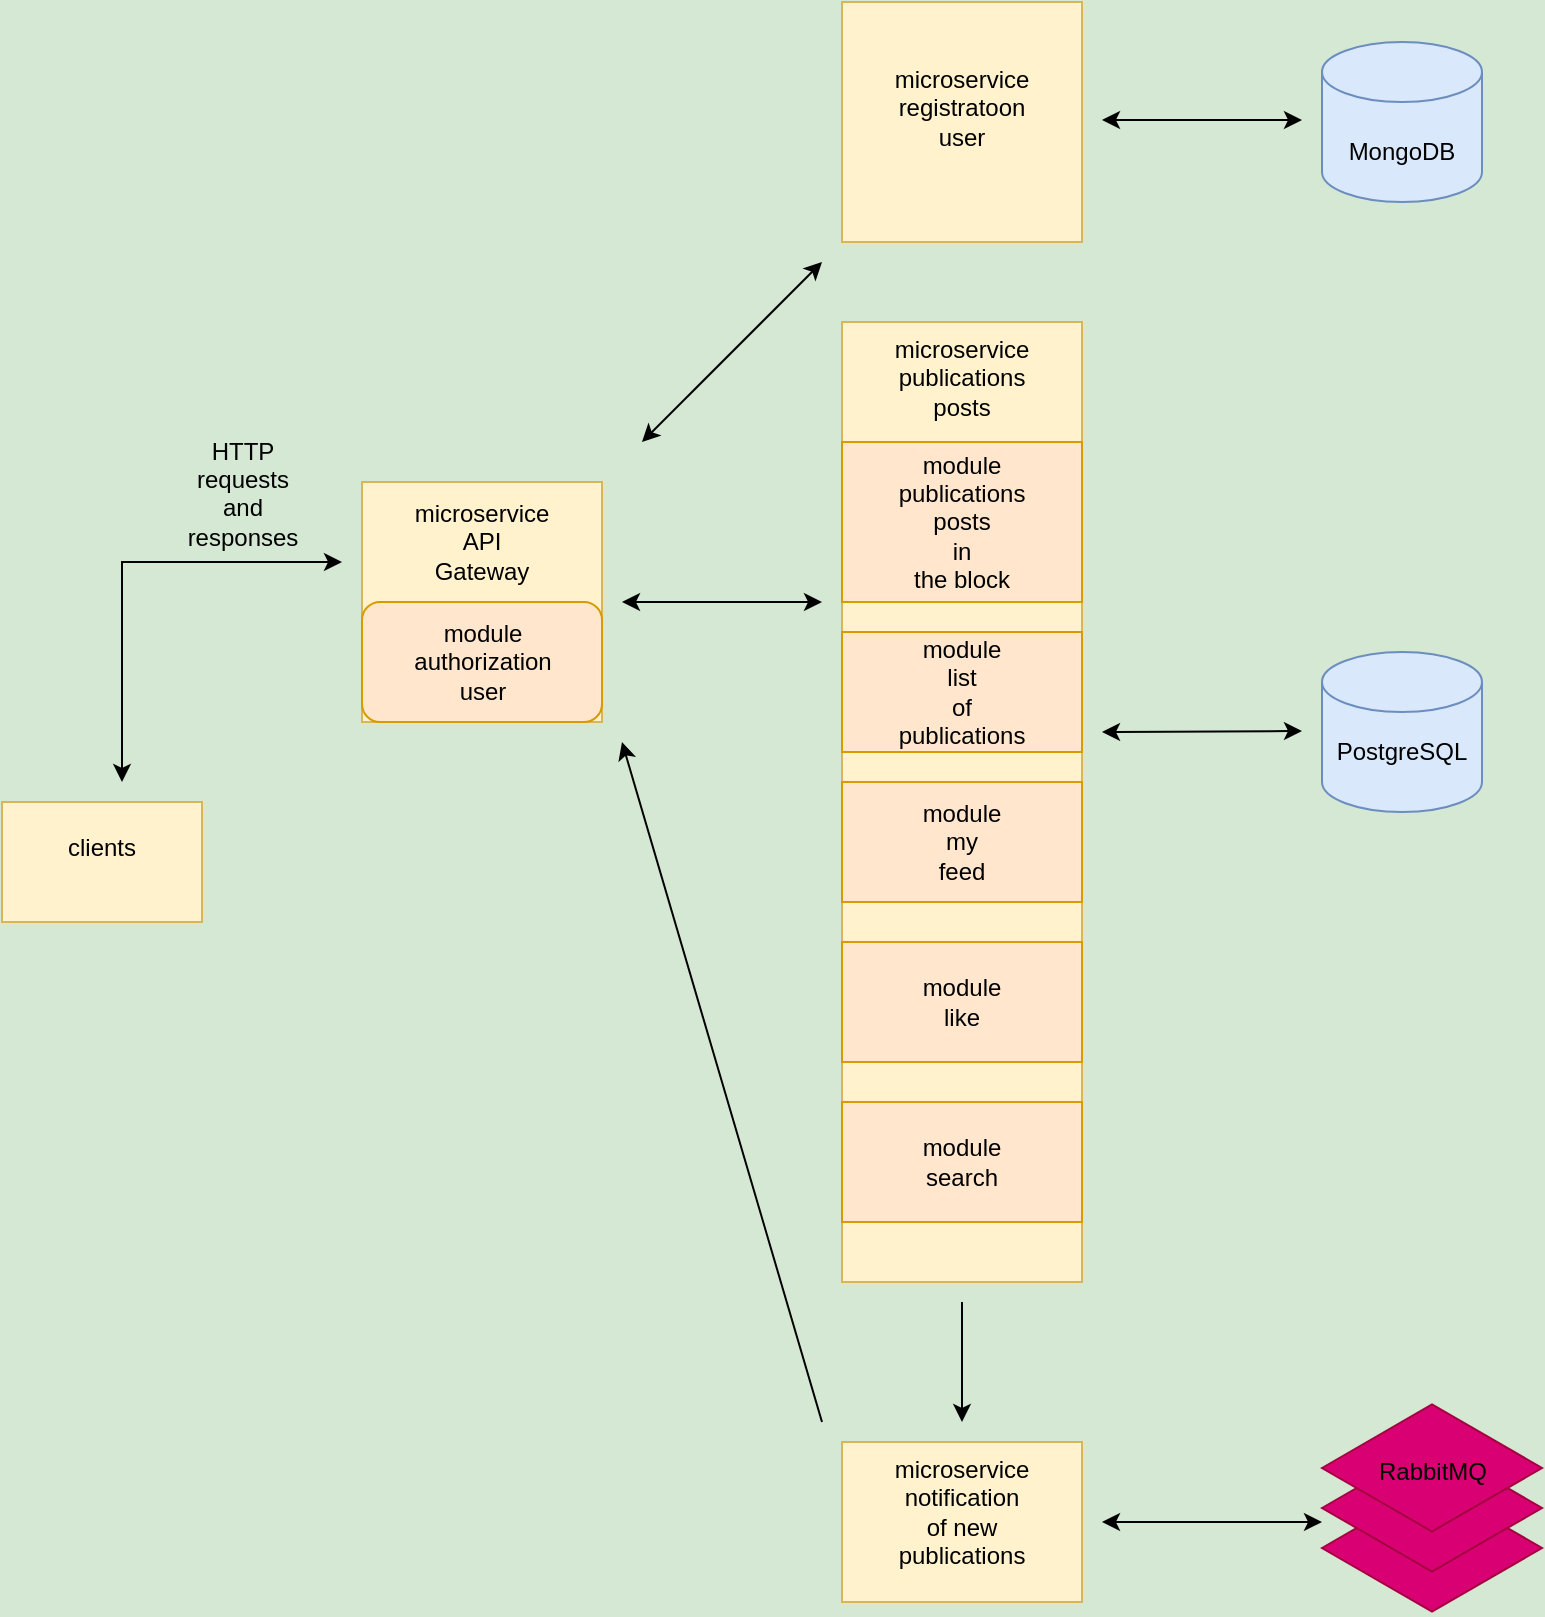 <mxfile version="24.6.4" type="device">
  <diagram id="R2lEEEUBdFMjLlhIrx00" name="Page-1">
    <mxGraphModel dx="1002" dy="575" grid="1" gridSize="10" guides="1" tooltips="1" connect="1" arrows="1" fold="1" page="1" pageScale="1" pageWidth="850" pageHeight="1100" background="#D5E8D4" math="0" shadow="0" extFonts="Permanent Marker^https://fonts.googleapis.com/css?family=Permanent+Marker">
      <root>
        <mxCell id="0" />
        <mxCell id="1" parent="0" />
        <mxCell id="I05doOtokZfOyhsYzP_K-1" value="" style="rounded=0;whiteSpace=wrap;html=1;fillColor=#fff2cc;strokeColor=#d6b656;" vertex="1" parent="1">
          <mxGeometry x="200" y="280" width="120" height="120" as="geometry" />
        </mxCell>
        <mxCell id="I05doOtokZfOyhsYzP_K-3" value="microservice&lt;div&gt;API&lt;/div&gt;&lt;div&gt;Gateway&lt;/div&gt;" style="text;html=1;align=center;verticalAlign=middle;whiteSpace=wrap;rounded=0;" vertex="1" parent="1">
          <mxGeometry x="220" y="290" width="80" height="40" as="geometry" />
        </mxCell>
        <mxCell id="I05doOtokZfOyhsYzP_K-4" value="" style="rounded=1;whiteSpace=wrap;html=1;fillColor=#ffe6cc;strokeColor=#d79b00;" vertex="1" parent="1">
          <mxGeometry x="200" y="340" width="120" height="60" as="geometry" />
        </mxCell>
        <mxCell id="I05doOtokZfOyhsYzP_K-5" value="module&lt;div&gt;authorization&lt;/div&gt;&lt;div&gt;user&lt;/div&gt;" style="text;html=1;align=center;verticalAlign=middle;whiteSpace=wrap;rounded=0;" vertex="1" parent="1">
          <mxGeometry x="227.5" y="355" width="65" height="30" as="geometry" />
        </mxCell>
        <mxCell id="I05doOtokZfOyhsYzP_K-6" value="" style="whiteSpace=wrap;html=1;aspect=fixed;fillColor=#fff2cc;strokeColor=#d6b656;" vertex="1" parent="1">
          <mxGeometry x="440" y="40" width="120" height="120" as="geometry" />
        </mxCell>
        <mxCell id="I05doOtokZfOyhsYzP_K-7" value="microservice&lt;div&gt;registratoon&lt;/div&gt;&lt;div&gt;user&lt;/div&gt;&lt;div&gt;&lt;br&gt;&lt;/div&gt;" style="text;html=1;align=center;verticalAlign=middle;whiteSpace=wrap;rounded=0;" vertex="1" parent="1">
          <mxGeometry x="470" y="85" width="60" height="30" as="geometry" />
        </mxCell>
        <mxCell id="I05doOtokZfOyhsYzP_K-16" value="" style="endArrow=classic;startArrow=classic;html=1;rounded=0;exitX=1;exitY=0;exitDx=0;exitDy=0;" edge="1" parent="1">
          <mxGeometry width="50" height="50" relative="1" as="geometry">
            <mxPoint x="340" y="260" as="sourcePoint" />
            <mxPoint x="430" y="170" as="targetPoint" />
            <Array as="points" />
          </mxGeometry>
        </mxCell>
        <mxCell id="I05doOtokZfOyhsYzP_K-19" value="" style="shape=cylinder3;whiteSpace=wrap;html=1;boundedLbl=1;backgroundOutline=1;size=15;fillColor=#dae8fc;strokeColor=#6c8ebf;" vertex="1" parent="1">
          <mxGeometry x="680" y="60" width="80" height="80" as="geometry" />
        </mxCell>
        <mxCell id="I05doOtokZfOyhsYzP_K-20" value="Mongo&lt;span style=&quot;background-color: initial;&quot;&gt;DB&lt;/span&gt;" style="text;html=1;align=center;verticalAlign=middle;whiteSpace=wrap;rounded=0;" vertex="1" parent="1">
          <mxGeometry x="690" y="100" width="60" height="30" as="geometry" />
        </mxCell>
        <mxCell id="I05doOtokZfOyhsYzP_K-21" value="" style="endArrow=classic;startArrow=classic;html=1;rounded=0;" edge="1" parent="1">
          <mxGeometry width="50" height="50" relative="1" as="geometry">
            <mxPoint x="570" y="99" as="sourcePoint" />
            <mxPoint x="670" y="99" as="targetPoint" />
          </mxGeometry>
        </mxCell>
        <mxCell id="I05doOtokZfOyhsYzP_K-29" value="" style="rounded=0;whiteSpace=wrap;html=1;fillColor=#fff2cc;strokeColor=#d6b656;" vertex="1" parent="1">
          <mxGeometry x="440" y="200" width="120" height="480" as="geometry" />
        </mxCell>
        <mxCell id="I05doOtokZfOyhsYzP_K-30" value="microservice&lt;div&gt;publications&lt;/div&gt;&lt;div&gt;posts&lt;/div&gt;&lt;div&gt;&lt;br&gt;&lt;/div&gt;" style="text;html=1;align=center;verticalAlign=middle;whiteSpace=wrap;rounded=0;" vertex="1" parent="1">
          <mxGeometry x="470" y="210" width="60" height="50" as="geometry" />
        </mxCell>
        <mxCell id="I05doOtokZfOyhsYzP_K-32" value="" style="rounded=0;whiteSpace=wrap;html=1;fillColor=#ffe6cc;strokeColor=#d79b00;" vertex="1" parent="1">
          <mxGeometry x="440" y="260" width="120" height="80" as="geometry" />
        </mxCell>
        <mxCell id="I05doOtokZfOyhsYzP_K-36" value="module&lt;div&gt;publications&lt;/div&gt;&lt;div&gt;posts&lt;/div&gt;&lt;div&gt;in&lt;/div&gt;&lt;div&gt;the block&lt;/div&gt;" style="text;html=1;align=center;verticalAlign=middle;whiteSpace=wrap;rounded=0;" vertex="1" parent="1">
          <mxGeometry x="470" y="285" width="60" height="30" as="geometry" />
        </mxCell>
        <mxCell id="I05doOtokZfOyhsYzP_K-37" value="" style="rounded=0;whiteSpace=wrap;html=1;fillColor=#ffe6cc;strokeColor=#d79b00;" vertex="1" parent="1">
          <mxGeometry x="440" y="355" width="120" height="60" as="geometry" />
        </mxCell>
        <mxCell id="I05doOtokZfOyhsYzP_K-38" value="module&lt;div&gt;list&lt;/div&gt;&lt;div&gt;of&lt;/div&gt;&lt;div&gt;publications&lt;/div&gt;" style="text;html=1;align=center;verticalAlign=middle;whiteSpace=wrap;rounded=0;" vertex="1" parent="1">
          <mxGeometry x="470" y="370" width="60" height="30" as="geometry" />
        </mxCell>
        <mxCell id="I05doOtokZfOyhsYzP_K-39" value="" style="rounded=0;whiteSpace=wrap;html=1;fillColor=#ffe6cc;strokeColor=#d79b00;" vertex="1" parent="1">
          <mxGeometry x="440" y="430" width="120" height="60" as="geometry" />
        </mxCell>
        <mxCell id="I05doOtokZfOyhsYzP_K-40" value="module&lt;div&gt;my&lt;/div&gt;&lt;div&gt;feed&lt;/div&gt;" style="text;html=1;align=center;verticalAlign=middle;whiteSpace=wrap;rounded=0;" vertex="1" parent="1">
          <mxGeometry x="470" y="445" width="60" height="30" as="geometry" />
        </mxCell>
        <mxCell id="I05doOtokZfOyhsYzP_K-41" value="" style="rounded=0;whiteSpace=wrap;html=1;fillColor=#ffe6cc;strokeColor=#d79b00;" vertex="1" parent="1">
          <mxGeometry x="440" y="510" width="120" height="60" as="geometry" />
        </mxCell>
        <mxCell id="I05doOtokZfOyhsYzP_K-42" value="module&lt;div&gt;like&lt;/div&gt;" style="text;html=1;align=center;verticalAlign=middle;whiteSpace=wrap;rounded=0;" vertex="1" parent="1">
          <mxGeometry x="470" y="525" width="60" height="30" as="geometry" />
        </mxCell>
        <mxCell id="I05doOtokZfOyhsYzP_K-43" value="" style="rounded=0;whiteSpace=wrap;html=1;fillColor=#ffe6cc;strokeColor=#d79b00;" vertex="1" parent="1">
          <mxGeometry x="440" y="590" width="120" height="60" as="geometry" />
        </mxCell>
        <mxCell id="I05doOtokZfOyhsYzP_K-44" value="module&lt;div&gt;search&lt;/div&gt;" style="text;html=1;align=center;verticalAlign=middle;whiteSpace=wrap;rounded=0;" vertex="1" parent="1">
          <mxGeometry x="470" y="605" width="60" height="30" as="geometry" />
        </mxCell>
        <mxCell id="I05doOtokZfOyhsYzP_K-45" value="" style="shape=cylinder3;whiteSpace=wrap;html=1;boundedLbl=1;backgroundOutline=1;size=15;fillColor=#dae8fc;strokeColor=#6c8ebf;" vertex="1" parent="1">
          <mxGeometry x="680" y="365" width="80" height="80" as="geometry" />
        </mxCell>
        <mxCell id="I05doOtokZfOyhsYzP_K-46" value="PostgreSQL" style="text;html=1;align=center;verticalAlign=middle;whiteSpace=wrap;rounded=0;" vertex="1" parent="1">
          <mxGeometry x="690" y="400" width="60" height="30" as="geometry" />
        </mxCell>
        <mxCell id="I05doOtokZfOyhsYzP_K-47" value="" style="endArrow=classic;startArrow=classic;html=1;rounded=0;" edge="1" parent="1">
          <mxGeometry width="50" height="50" relative="1" as="geometry">
            <mxPoint x="570" y="405" as="sourcePoint" />
            <mxPoint x="670" y="404.5" as="targetPoint" />
          </mxGeometry>
        </mxCell>
        <mxCell id="I05doOtokZfOyhsYzP_K-48" value="" style="rounded=0;whiteSpace=wrap;html=1;fillColor=#fff2cc;strokeColor=#d6b656;" vertex="1" parent="1">
          <mxGeometry x="440" y="760" width="120" height="80" as="geometry" />
        </mxCell>
        <mxCell id="I05doOtokZfOyhsYzP_K-49" value="microservice&lt;div&gt;notification&lt;/div&gt;&lt;div&gt;of new&lt;/div&gt;&lt;div&gt;publications&lt;/div&gt;" style="text;html=1;align=center;verticalAlign=middle;whiteSpace=wrap;rounded=0;" vertex="1" parent="1">
          <mxGeometry x="470" y="780" width="60" height="30" as="geometry" />
        </mxCell>
        <mxCell id="I05doOtokZfOyhsYzP_K-50" value="" style="endArrow=classic;startArrow=classic;html=1;rounded=0;" edge="1" parent="1">
          <mxGeometry width="50" height="50" relative="1" as="geometry">
            <mxPoint x="330" y="340" as="sourcePoint" />
            <mxPoint x="430" y="340" as="targetPoint" />
          </mxGeometry>
        </mxCell>
        <mxCell id="I05doOtokZfOyhsYzP_K-53" value="" style="endArrow=classic;html=1;rounded=0;" edge="1" parent="1">
          <mxGeometry width="50" height="50" relative="1" as="geometry">
            <mxPoint x="500" y="690" as="sourcePoint" />
            <mxPoint x="500" y="750" as="targetPoint" />
          </mxGeometry>
        </mxCell>
        <mxCell id="I05doOtokZfOyhsYzP_K-54" value="" style="endArrow=classic;html=1;rounded=0;" edge="1" parent="1">
          <mxGeometry width="50" height="50" relative="1" as="geometry">
            <mxPoint x="430" y="750" as="sourcePoint" />
            <mxPoint x="330" y="410" as="targetPoint" />
          </mxGeometry>
        </mxCell>
        <mxCell id="I05doOtokZfOyhsYzP_K-55" value="" style="rounded=0;whiteSpace=wrap;html=1;fillColor=#fff2cc;strokeColor=#d6b656;" vertex="1" parent="1">
          <mxGeometry x="20" y="440" width="100" height="60" as="geometry" />
        </mxCell>
        <mxCell id="I05doOtokZfOyhsYzP_K-56" value="clients&lt;div&gt;&lt;br&gt;&lt;/div&gt;" style="text;html=1;align=center;verticalAlign=middle;whiteSpace=wrap;rounded=0;" vertex="1" parent="1">
          <mxGeometry x="40" y="455" width="60" height="30" as="geometry" />
        </mxCell>
        <mxCell id="I05doOtokZfOyhsYzP_K-57" value="" style="endArrow=classic;startArrow=classic;html=1;rounded=0;" edge="1" parent="1">
          <mxGeometry width="50" height="50" relative="1" as="geometry">
            <mxPoint x="80" y="430" as="sourcePoint" />
            <mxPoint x="190" y="320" as="targetPoint" />
            <Array as="points">
              <mxPoint x="80" y="320" />
            </Array>
          </mxGeometry>
        </mxCell>
        <mxCell id="I05doOtokZfOyhsYzP_K-59" value="HTTP&lt;div&gt;requests&lt;/div&gt;&lt;div&gt;and&lt;/div&gt;&lt;div&gt;responses&lt;/div&gt;&lt;div&gt;&lt;br&gt;&lt;/div&gt;" style="text;html=1;align=center;verticalAlign=middle;resizable=0;points=[];autosize=1;strokeColor=none;fillColor=none;" vertex="1" parent="1">
          <mxGeometry x="100" y="248" width="80" height="90" as="geometry" />
        </mxCell>
        <mxCell id="I05doOtokZfOyhsYzP_K-60" value="" style="endArrow=classic;startArrow=classic;html=1;rounded=0;" edge="1" parent="1">
          <mxGeometry width="50" height="50" relative="1" as="geometry">
            <mxPoint x="570" y="800" as="sourcePoint" />
            <mxPoint x="680" y="800" as="targetPoint" />
          </mxGeometry>
        </mxCell>
        <mxCell id="I05doOtokZfOyhsYzP_K-61" value="" style="html=1;whiteSpace=wrap;aspect=fixed;shape=isoRectangle;fillColor=#d80073;fontColor=#ffffff;strokeColor=#A50040;" vertex="1" parent="1">
          <mxGeometry x="680" y="780" width="110" height="66" as="geometry" />
        </mxCell>
        <mxCell id="I05doOtokZfOyhsYzP_K-62" value="" style="html=1;whiteSpace=wrap;aspect=fixed;shape=isoRectangle;fillColor=#d80073;fontColor=#ffffff;strokeColor=#A50040;" vertex="1" parent="1">
          <mxGeometry x="680" y="760" width="110" height="66" as="geometry" />
        </mxCell>
        <mxCell id="I05doOtokZfOyhsYzP_K-63" value="" style="html=1;whiteSpace=wrap;aspect=fixed;shape=isoRectangle;fillColor=#d80073;fontColor=#ffffff;strokeColor=#A50040;" vertex="1" parent="1">
          <mxGeometry x="680" y="740" width="110" height="66" as="geometry" />
        </mxCell>
        <mxCell id="I05doOtokZfOyhsYzP_K-64" value="&lt;h6 style=&quot;&quot;&gt;&lt;span style=&quot;font-size: 12px; font-weight: normal;&quot;&gt;&lt;font face=&quot;Helvetica&quot;&gt;RabbitMQ&lt;/font&gt;&lt;/span&gt;&lt;/h6&gt;" style="text;strokeColor=none;fillColor=none;html=1;fontSize=24;fontStyle=1;verticalAlign=middle;align=center;" vertex="1" parent="1">
          <mxGeometry x="685" y="753" width="100" height="40" as="geometry" />
        </mxCell>
        <mxCell id="I05doOtokZfOyhsYzP_K-65" style="edgeStyle=orthogonalEdgeStyle;rounded=0;orthogonalLoop=1;jettySize=auto;html=1;exitX=0.5;exitY=1;exitDx=0;exitDy=0;" edge="1" parent="1" source="I05doOtokZfOyhsYzP_K-64" target="I05doOtokZfOyhsYzP_K-64">
          <mxGeometry relative="1" as="geometry" />
        </mxCell>
      </root>
    </mxGraphModel>
  </diagram>
</mxfile>

